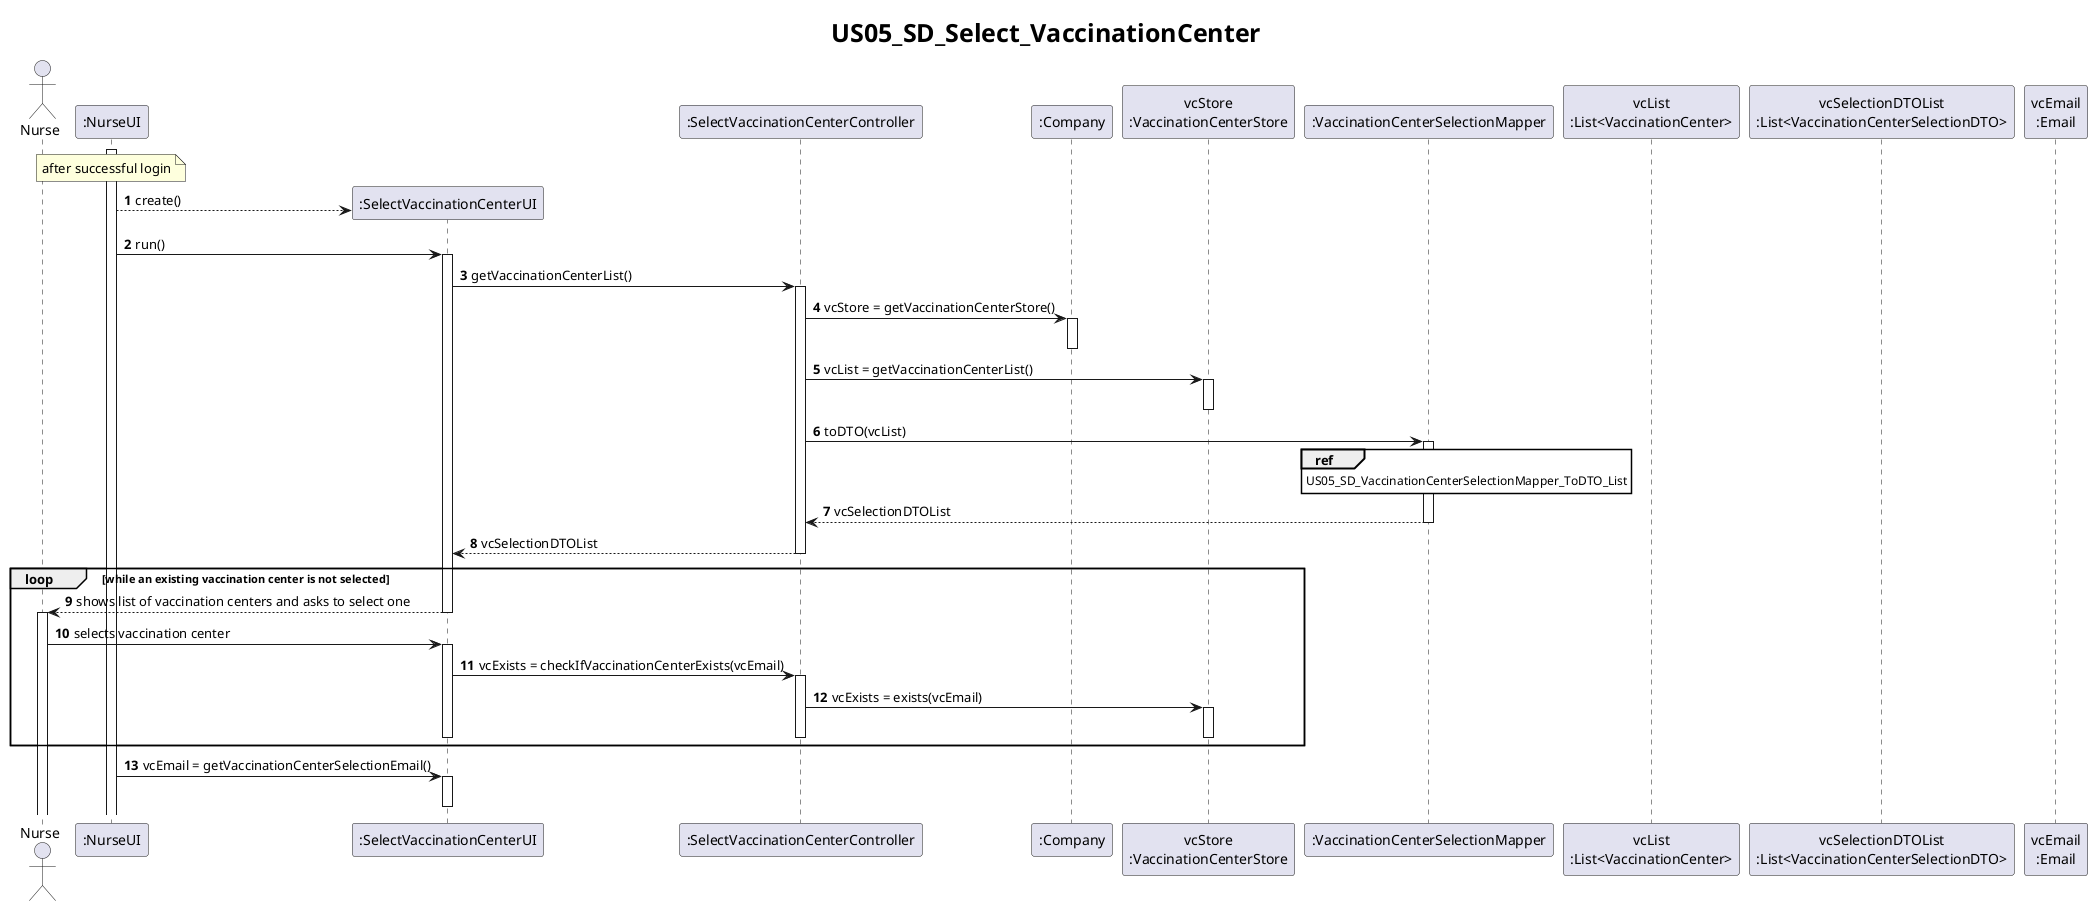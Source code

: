 @startuml
autonumber
autoactivate on
scale 1
skinparam titleFontSize 25
skinparam sequenceReferenceBackgroundColor white

actor Nurse as NURSE

participant ":NurseUI" as NUI
participant ":SelectVaccinationCenterUI" as UI
participant ":SelectVaccinationCenterController" as CTRL
participant ":Company" as COMPANY
participant "vcStore\n:VaccinationCenterStore" as VCSTORE
participant ":VaccinationCenterSelectionMapper" as MAPPER
participant "vcList\n:List<VaccinationCenter>" as VCLIST
participant "vcSelectionDTOList\n:List<VaccinationCenterSelectionDTO>" as VCLISTDTO
participant "vcEmail\n:Email"

title US05_SD_Select_VaccinationCenter

activate NUI
note over NUI: after successful login
NUI --> UI** : create()

NUI -> UI : run()

UI -> CTRL : getVaccinationCenterList()

'3
CTRL -> COMPANY : vcStore = getVaccinationCenterStore()
deactivate COMPANY

'4
CTRL -> VCSTORE : vcList = getVaccinationCenterList()
deactivate VCSTORE

CTRL -> MAPPER : toDTO(vcList)
ref over MAPPER
US05_SD_VaccinationCenterSelectionMapper_ToDTO_List
end
return vcSelectionDTOList
return vcSelectionDTOList

' Select vaccination center loop
group loop [while an existing vaccination center is not selected]
    UI --> NURSE : shows list of vaccination centers and asks to select one
    activate NURSE
    NURSE -> UI : selects vaccination center

    UI -> CTRL : vcExists = checkIfVaccinationCenterExists(vcEmail)
    CTRL -> VCSTORE : vcExists = exists(vcEmail)
    deactivate VCSTORE
    deactivate CTRL
    deactivate UI
end

NUI -> UI : vcEmail = getVaccinationCenterSelectionEmail()
deactivate UI

@enduml